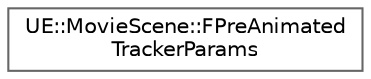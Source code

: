 digraph "Graphical Class Hierarchy"
{
 // INTERACTIVE_SVG=YES
 // LATEX_PDF_SIZE
  bgcolor="transparent";
  edge [fontname=Helvetica,fontsize=10,labelfontname=Helvetica,labelfontsize=10];
  node [fontname=Helvetica,fontsize=10,shape=box,height=0.2,width=0.4];
  rankdir="LR";
  Node0 [id="Node000000",label="UE::MovieScene::FPreAnimated\lTrackerParams",height=0.2,width=0.4,color="grey40", fillcolor="white", style="filled",URL="$d0/ddc/structUE_1_1MovieScene_1_1FPreAnimatedTrackerParams.html",tooltip=" "];
}
